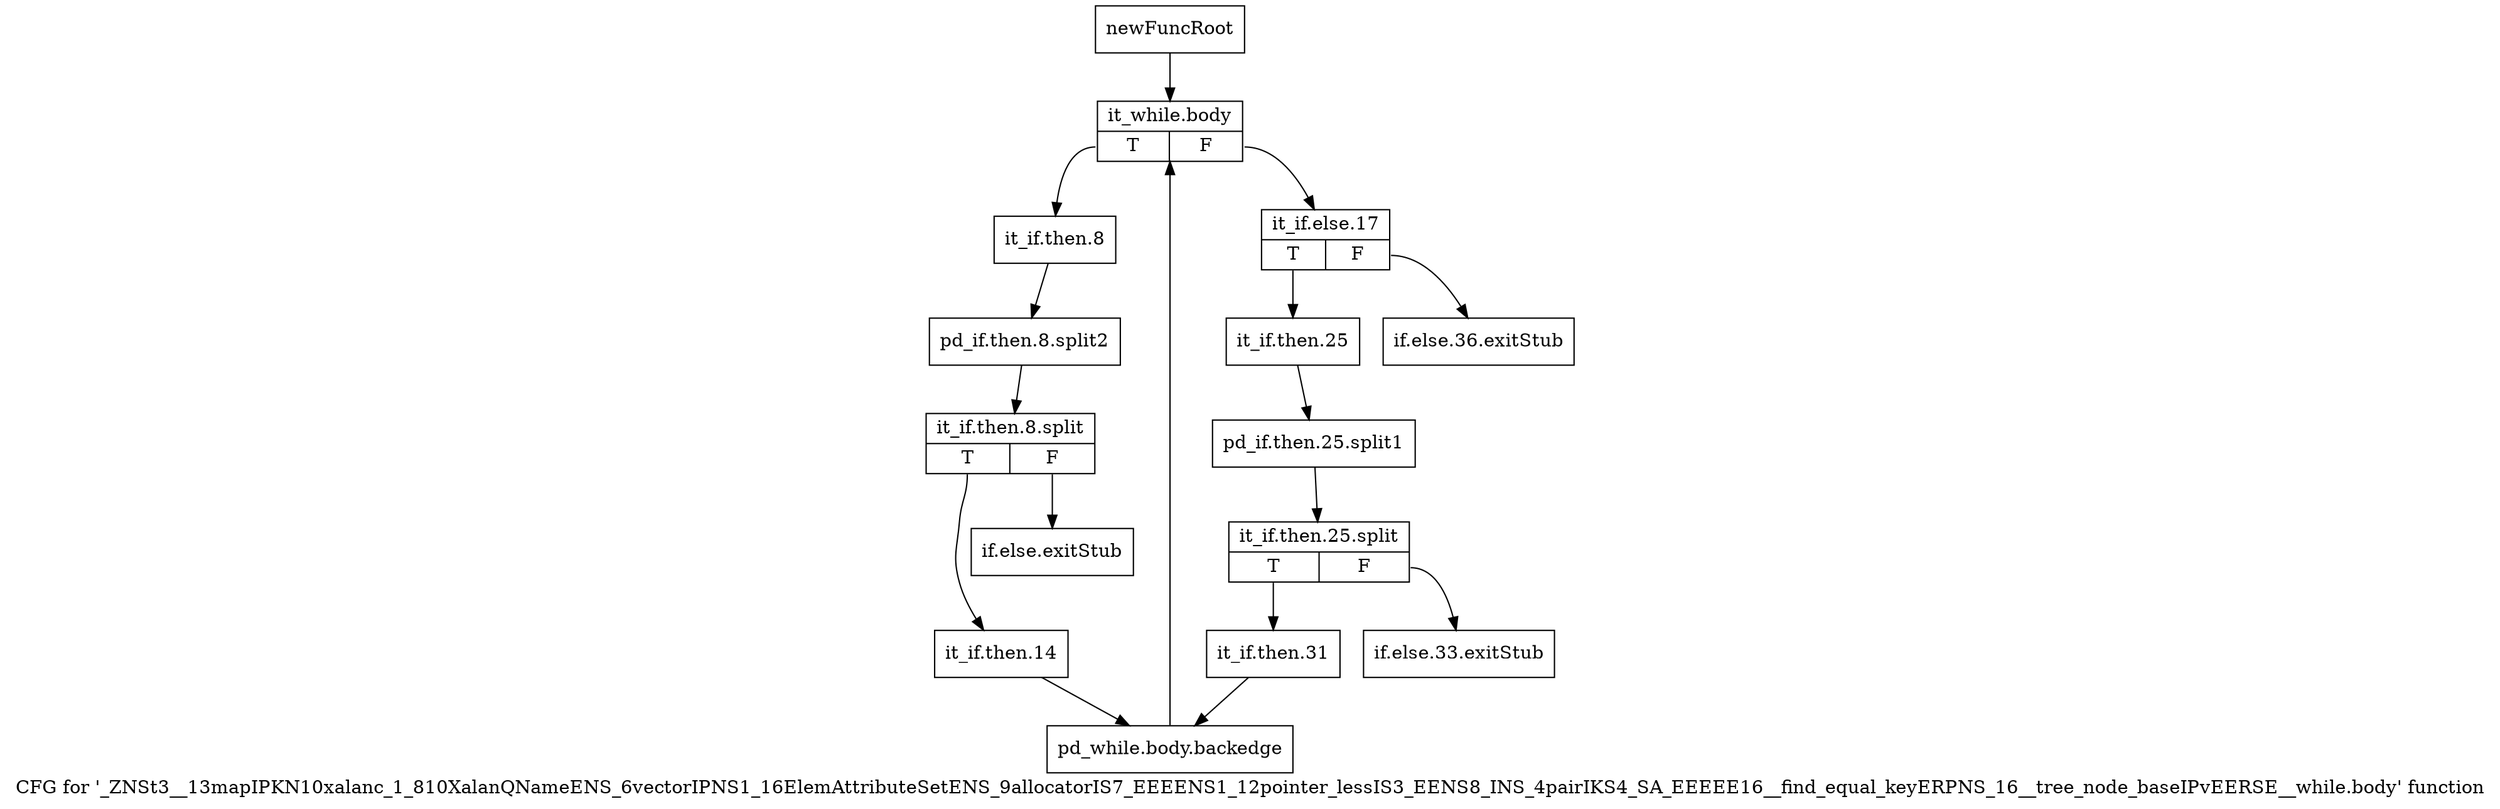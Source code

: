 digraph "CFG for '_ZNSt3__13mapIPKN10xalanc_1_810XalanQNameENS_6vectorIPNS1_16ElemAttributeSetENS_9allocatorIS7_EEEENS1_12pointer_lessIS3_EENS8_INS_4pairIKS4_SA_EEEEE16__find_equal_keyERPNS_16__tree_node_baseIPvEERSE__while.body' function" {
	label="CFG for '_ZNSt3__13mapIPKN10xalanc_1_810XalanQNameENS_6vectorIPNS1_16ElemAttributeSetENS_9allocatorIS7_EEEENS1_12pointer_lessIS3_EENS8_INS_4pairIKS4_SA_EEEEE16__find_equal_keyERPNS_16__tree_node_baseIPvEERSE__while.body' function";

	Node0xa0aa880 [shape=record,label="{newFuncRoot}"];
	Node0xa0aa880 -> Node0xa0aa9c0;
	Node0xa0aa8d0 [shape=record,label="{if.else.36.exitStub}"];
	Node0xa0aa920 [shape=record,label="{if.else.33.exitStub}"];
	Node0xa0aa970 [shape=record,label="{if.else.exitStub}"];
	Node0xa0aa9c0 [shape=record,label="{it_while.body|{<s0>T|<s1>F}}"];
	Node0xa0aa9c0:s0 -> Node0xa0aad90;
	Node0xa0aa9c0:s1 -> Node0xa0aaa10;
	Node0xa0aaa10 [shape=record,label="{it_if.else.17|{<s0>T|<s1>F}}"];
	Node0xa0aaa10:s0 -> Node0xa0aacf0;
	Node0xa0aaa10:s1 -> Node0xa0aa8d0;
	Node0xa0aacf0 [shape=record,label="{it_if.then.25}"];
	Node0xa0aacf0 -> Node0xd16ffd0;
	Node0xd16ffd0 [shape=record,label="{pd_if.then.25.split1}"];
	Node0xd16ffd0 -> Node0xd170020;
	Node0xd170020 [shape=record,label="{it_if.then.25.split|{<s0>T|<s1>F}}"];
	Node0xd170020:s0 -> Node0xa0aad40;
	Node0xd170020:s1 -> Node0xa0aa920;
	Node0xa0aad40 [shape=record,label="{it_if.then.31}"];
	Node0xa0aad40 -> Node0xa0aae30;
	Node0xa0aad90 [shape=record,label="{it_if.then.8}"];
	Node0xa0aad90 -> Node0xd1700b0;
	Node0xd1700b0 [shape=record,label="{pd_if.then.8.split2}"];
	Node0xd1700b0 -> Node0xd1733b0;
	Node0xd1733b0 [shape=record,label="{it_if.then.8.split|{<s0>T|<s1>F}}"];
	Node0xd1733b0:s0 -> Node0xa0aade0;
	Node0xd1733b0:s1 -> Node0xa0aa970;
	Node0xa0aade0 [shape=record,label="{it_if.then.14}"];
	Node0xa0aade0 -> Node0xa0aae30;
	Node0xa0aae30 [shape=record,label="{pd_while.body.backedge}"];
	Node0xa0aae30 -> Node0xa0aa9c0;
}
